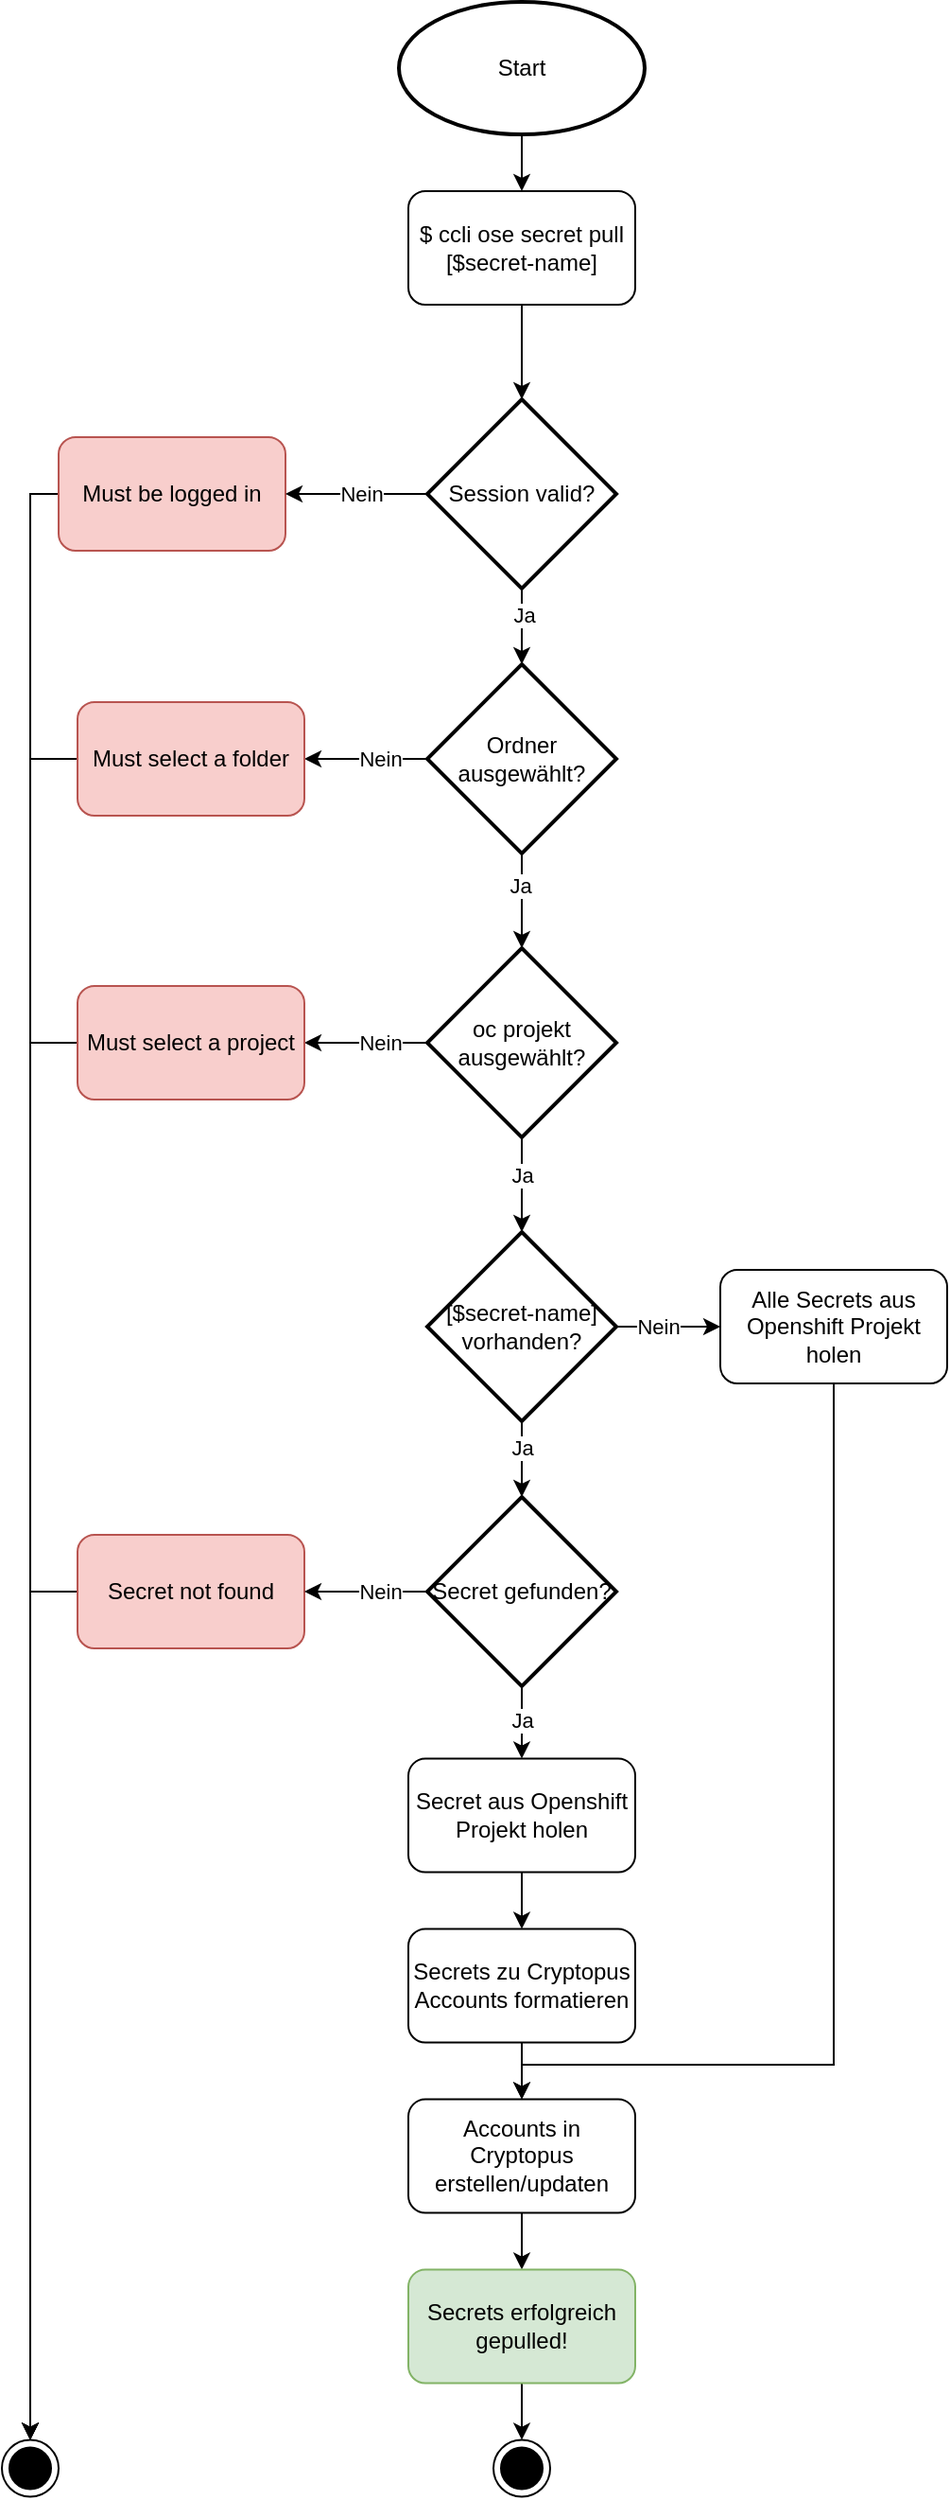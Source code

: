 <mxfile version="13.6.0" type="device"><diagram id="6a731a19-8d31-9384-78a2-239565b7b9f0" name="Page-1"><mxGraphModel dx="1420" dy="863" grid="1" gridSize="10" guides="1" tooltips="1" connect="1" arrows="1" fold="1" page="1" pageScale="1" pageWidth="1169" pageHeight="827" background="#ffffff" math="0" shadow="0"><root><mxCell id="0"/><mxCell id="1" parent="0"/><mxCell id="prij2-1qic_iqFH82ZGy-55" style="edgeStyle=orthogonalEdgeStyle;rounded=0;orthogonalLoop=1;jettySize=auto;html=1;" parent="1" source="prij2-1qic_iqFH82ZGy-56" target="prij2-1qic_iqFH82ZGy-57" edge="1"><mxGeometry relative="1" as="geometry"/></mxCell><mxCell id="prij2-1qic_iqFH82ZGy-56" value="&lt;div&gt;Start&lt;/div&gt;" style="strokeWidth=2;html=1;shape=mxgraph.flowchart.start_1;whiteSpace=wrap;" parent="1" vertex="1"><mxGeometry x="450" y="100" width="130" height="70" as="geometry"/></mxCell><mxCell id="prij2-1qic_iqFH82ZGy-57" value="$ ccli ose secret pull [$secret-name]" style="rounded=1;whiteSpace=wrap;html=1;" parent="1" vertex="1"><mxGeometry x="455" y="200" width="120" height="60" as="geometry"/></mxCell><mxCell id="prij2-1qic_iqFH82ZGy-58" value="" style="ellipse;html=1;shape=endState;fillColor=#000000;" parent="1" vertex="1"><mxGeometry x="240" y="1388.28" width="30" height="30" as="geometry"/></mxCell><mxCell id="prij2-1qic_iqFH82ZGy-59" style="edgeStyle=orthogonalEdgeStyle;rounded=0;orthogonalLoop=1;jettySize=auto;html=1;" parent="1" source="prij2-1qic_iqFH82ZGy-64" target="prij2-1qic_iqFH82ZGy-58" edge="1"><mxGeometry relative="1" as="geometry"><Array as="points"><mxPoint x="255" y="360"/></Array></mxGeometry></mxCell><mxCell id="prij2-1qic_iqFH82ZGy-60" style="edgeStyle=orthogonalEdgeStyle;rounded=0;orthogonalLoop=1;jettySize=auto;html=1;" parent="1" source="prij2-1qic_iqFH82ZGy-62" target="prij2-1qic_iqFH82ZGy-71" edge="1"><mxGeometry relative="1" as="geometry"><mxPoint x="515" y="470" as="targetPoint"/></mxGeometry></mxCell><mxCell id="prij2-1qic_iqFH82ZGy-61" value="Ja" style="edgeLabel;html=1;align=center;verticalAlign=middle;resizable=0;points=[];" parent="prij2-1qic_iqFH82ZGy-60" vertex="1" connectable="0"><mxGeometry x="-0.307" y="1" relative="1" as="geometry"><mxPoint as="offset"/></mxGeometry></mxCell><mxCell id="prij2-1qic_iqFH82ZGy-62" value="Session valid?" style="strokeWidth=2;html=1;shape=mxgraph.flowchart.decision;whiteSpace=wrap;" parent="1" vertex="1"><mxGeometry x="465" y="310" width="100" height="100" as="geometry"/></mxCell><mxCell id="prij2-1qic_iqFH82ZGy-63" style="edgeStyle=orthogonalEdgeStyle;rounded=0;orthogonalLoop=1;jettySize=auto;html=1;" parent="1" source="prij2-1qic_iqFH82ZGy-57" target="prij2-1qic_iqFH82ZGy-62" edge="1"><mxGeometry relative="1" as="geometry"><mxPoint x="515" y="260" as="sourcePoint"/><mxPoint x="515" y="480" as="targetPoint"/></mxGeometry></mxCell><mxCell id="prij2-1qic_iqFH82ZGy-64" value="Must be logged in" style="rounded=1;whiteSpace=wrap;html=1;fillColor=#f8cecc;strokeColor=#b85450;" parent="1" vertex="1"><mxGeometry x="270" y="330" width="120" height="60" as="geometry"/></mxCell><mxCell id="prij2-1qic_iqFH82ZGy-65" style="edgeStyle=orthogonalEdgeStyle;rounded=0;orthogonalLoop=1;jettySize=auto;html=1;" parent="1" source="prij2-1qic_iqFH82ZGy-62" target="prij2-1qic_iqFH82ZGy-64" edge="1"><mxGeometry relative="1" as="geometry"><mxPoint x="465.0" y="360.034" as="sourcePoint"/><mxPoint x="225" y="1090" as="targetPoint"/></mxGeometry></mxCell><mxCell id="prij2-1qic_iqFH82ZGy-66" value="&lt;div&gt;Nein&lt;/div&gt;" style="edgeLabel;html=1;align=center;verticalAlign=middle;resizable=0;points=[];" parent="prij2-1qic_iqFH82ZGy-65" vertex="1" connectable="0"><mxGeometry x="-0.773" y="1" relative="1" as="geometry"><mxPoint x="-26.39" y="-1" as="offset"/></mxGeometry></mxCell><mxCell id="prij2-1qic_iqFH82ZGy-67" style="edgeStyle=orthogonalEdgeStyle;rounded=0;orthogonalLoop=1;jettySize=auto;html=1;" parent="1" source="prij2-1qic_iqFH82ZGy-71" target="prij2-1qic_iqFH82ZGy-73" edge="1"><mxGeometry relative="1" as="geometry"/></mxCell><mxCell id="prij2-1qic_iqFH82ZGy-68" value="Nein" style="edgeLabel;html=1;align=center;verticalAlign=middle;resizable=0;points=[];" parent="prij2-1qic_iqFH82ZGy-67" vertex="1" connectable="0"><mxGeometry x="0.227" y="-1" relative="1" as="geometry"><mxPoint x="15" y="1" as="offset"/></mxGeometry></mxCell><mxCell id="prij2-1qic_iqFH82ZGy-69" style="edgeStyle=orthogonalEdgeStyle;rounded=0;orthogonalLoop=1;jettySize=auto;html=1;" parent="1" source="prij2-1qic_iqFH82ZGy-71" target="prij2-1qic_iqFH82ZGy-79" edge="1"><mxGeometry relative="1" as="geometry"><mxPoint x="515.0" y="597" as="targetPoint"/></mxGeometry></mxCell><mxCell id="prij2-1qic_iqFH82ZGy-70" value="Ja" style="edgeLabel;html=1;align=center;verticalAlign=middle;resizable=0;points=[];" parent="prij2-1qic_iqFH82ZGy-69" vertex="1" connectable="0"><mxGeometry x="-0.348" y="-1" relative="1" as="geometry"><mxPoint as="offset"/></mxGeometry></mxCell><mxCell id="prij2-1qic_iqFH82ZGy-71" value="Ordner ausgewählt?" style="strokeWidth=2;html=1;shape=mxgraph.flowchart.decision;whiteSpace=wrap;" parent="1" vertex="1"><mxGeometry x="465" y="450" width="100" height="100" as="geometry"/></mxCell><mxCell id="prij2-1qic_iqFH82ZGy-72" style="edgeStyle=orthogonalEdgeStyle;rounded=0;orthogonalLoop=1;jettySize=auto;html=1;" parent="1" source="prij2-1qic_iqFH82ZGy-73" target="prij2-1qic_iqFH82ZGy-58" edge="1"><mxGeometry relative="1" as="geometry"/></mxCell><mxCell id="prij2-1qic_iqFH82ZGy-73" value="Must select a folder" style="rounded=1;whiteSpace=wrap;html=1;fillColor=#f8cecc;strokeColor=#b85450;" parent="1" vertex="1"><mxGeometry x="280" y="470" width="120" height="60" as="geometry"/></mxCell><mxCell id="prij2-1qic_iqFH82ZGy-78" value="" style="ellipse;html=1;shape=endState;fillColor=#000000;" parent="1" vertex="1"><mxGeometry x="500" y="1388.28" width="30" height="30" as="geometry"/></mxCell><mxCell id="prij2-1qic_iqFH82ZGy-84" style="edgeStyle=orthogonalEdgeStyle;rounded=0;orthogonalLoop=1;jettySize=auto;html=1;" parent="1" source="prij2-1qic_iqFH82ZGy-79" target="prij2-1qic_iqFH82ZGy-83" edge="1"><mxGeometry relative="1" as="geometry"/></mxCell><mxCell id="prij2-1qic_iqFH82ZGy-85" value="Nein" style="edgeLabel;html=1;align=center;verticalAlign=middle;resizable=0;points=[];" parent="prij2-1qic_iqFH82ZGy-84" vertex="1" connectable="0"><mxGeometry x="0.274" y="2" relative="1" as="geometry"><mxPoint x="16.38" y="-2" as="offset"/></mxGeometry></mxCell><mxCell id="prij2-1qic_iqFH82ZGy-79" value="oc projekt ausgewählt?" style="strokeWidth=2;html=1;shape=mxgraph.flowchart.decision;whiteSpace=wrap;" parent="1" vertex="1"><mxGeometry x="465" y="600" width="100" height="100" as="geometry"/></mxCell><mxCell id="prij2-1qic_iqFH82ZGy-88" style="edgeStyle=orthogonalEdgeStyle;rounded=0;orthogonalLoop=1;jettySize=auto;html=1;" parent="1" source="prij2-1qic_iqFH82ZGy-81" target="prij2-1qic_iqFH82ZGy-99" edge="1"><mxGeometry relative="1" as="geometry"><mxPoint x="630" y="800" as="targetPoint"/></mxGeometry></mxCell><mxCell id="prij2-1qic_iqFH82ZGy-89" value="Nein" style="edgeLabel;html=1;align=center;verticalAlign=middle;resizable=0;points=[];" parent="prij2-1qic_iqFH82ZGy-88" vertex="1" connectable="0"><mxGeometry x="-0.323" y="-1" relative="1" as="geometry"><mxPoint x="3" y="-1" as="offset"/></mxGeometry></mxCell><mxCell id="prij2-1qic_iqFH82ZGy-90" style="edgeStyle=orthogonalEdgeStyle;rounded=0;orthogonalLoop=1;jettySize=auto;html=1;" parent="1" source="prij2-1qic_iqFH82ZGy-81" target="prij2-1qic_iqFH82ZGy-93" edge="1"><mxGeometry relative="1" as="geometry"><mxPoint x="515" y="910" as="targetPoint"/></mxGeometry></mxCell><mxCell id="prij2-1qic_iqFH82ZGy-91" value="Ja" style="edgeLabel;html=1;align=center;verticalAlign=middle;resizable=0;points=[];" parent="prij2-1qic_iqFH82ZGy-90" vertex="1" connectable="0"><mxGeometry x="-0.324" relative="1" as="geometry"><mxPoint as="offset"/></mxGeometry></mxCell><mxCell id="prij2-1qic_iqFH82ZGy-81" value="[$secret-name] vorhanden?" style="strokeWidth=2;html=1;shape=mxgraph.flowchart.decision;whiteSpace=wrap;" parent="1" vertex="1"><mxGeometry x="465" y="750" width="100" height="100" as="geometry"/></mxCell><mxCell id="prij2-1qic_iqFH82ZGy-82" style="edgeStyle=orthogonalEdgeStyle;rounded=0;orthogonalLoop=1;jettySize=auto;html=1;" parent="1" source="prij2-1qic_iqFH82ZGy-79" target="prij2-1qic_iqFH82ZGy-81" edge="1"><mxGeometry relative="1" as="geometry"><mxPoint x="515.0" y="720" as="sourcePoint"/><mxPoint x="515.0" y="940" as="targetPoint"/></mxGeometry></mxCell><mxCell id="prij2-1qic_iqFH82ZGy-87" value="Ja" style="edgeLabel;html=1;align=center;verticalAlign=middle;resizable=0;points=[];" parent="prij2-1qic_iqFH82ZGy-82" vertex="1" connectable="0"><mxGeometry x="0.319" relative="1" as="geometry"><mxPoint y="-13.33" as="offset"/></mxGeometry></mxCell><mxCell id="prij2-1qic_iqFH82ZGy-86" style="edgeStyle=orthogonalEdgeStyle;rounded=0;orthogonalLoop=1;jettySize=auto;html=1;" parent="1" source="prij2-1qic_iqFH82ZGy-83" target="prij2-1qic_iqFH82ZGy-58" edge="1"><mxGeometry relative="1" as="geometry"/></mxCell><mxCell id="prij2-1qic_iqFH82ZGy-83" value="Must select a project" style="rounded=1;whiteSpace=wrap;html=1;fillColor=#f8cecc;strokeColor=#b85450;" parent="1" vertex="1"><mxGeometry x="280" y="620" width="120" height="60" as="geometry"/></mxCell><mxCell id="prij2-1qic_iqFH82ZGy-94" style="edgeStyle=orthogonalEdgeStyle;rounded=0;orthogonalLoop=1;jettySize=auto;html=1;" parent="1" source="prij2-1qic_iqFH82ZGy-96" target="prij2-1qic_iqFH82ZGy-58" edge="1"><mxGeometry relative="1" as="geometry"><mxPoint x="60" y="1140" as="targetPoint"/></mxGeometry></mxCell><mxCell id="prij2-1qic_iqFH82ZGy-103" style="edgeStyle=orthogonalEdgeStyle;rounded=0;orthogonalLoop=1;jettySize=auto;html=1;" parent="1" source="prij2-1qic_iqFH82ZGy-93" target="prij2-1qic_iqFH82ZGy-102" edge="1"><mxGeometry relative="1" as="geometry"/></mxCell><mxCell id="prij2-1qic_iqFH82ZGy-111" value="Ja" style="edgeLabel;html=1;align=center;verticalAlign=middle;resizable=0;points=[];" parent="prij2-1qic_iqFH82ZGy-103" vertex="1" connectable="0"><mxGeometry x="0.2" y="5" relative="1" as="geometry"><mxPoint x="-5" y="-4.14" as="offset"/></mxGeometry></mxCell><mxCell id="prij2-1qic_iqFH82ZGy-93" value="Secret gefunden?" style="strokeWidth=2;html=1;shape=mxgraph.flowchart.decision;whiteSpace=wrap;" parent="1" vertex="1"><mxGeometry x="465" y="890" width="100" height="100" as="geometry"/></mxCell><mxCell id="prij2-1qic_iqFH82ZGy-96" value="Secret not found" style="rounded=1;whiteSpace=wrap;html=1;fillColor=#f8cecc;strokeColor=#b85450;" parent="1" vertex="1"><mxGeometry x="280" y="910" width="120" height="60" as="geometry"/></mxCell><mxCell id="prij2-1qic_iqFH82ZGy-97" style="edgeStyle=orthogonalEdgeStyle;rounded=0;orthogonalLoop=1;jettySize=auto;html=1;" parent="1" source="prij2-1qic_iqFH82ZGy-93" target="prij2-1qic_iqFH82ZGy-96" edge="1"><mxGeometry relative="1" as="geometry"><mxPoint x="255" y="1090" as="targetPoint"/><mxPoint x="465" y="940" as="sourcePoint"/></mxGeometry></mxCell><mxCell id="prij2-1qic_iqFH82ZGy-98" value="Nein" style="edgeLabel;html=1;align=center;verticalAlign=middle;resizable=0;points=[];" parent="prij2-1qic_iqFH82ZGy-97" vertex="1" connectable="0"><mxGeometry x="-0.209" relative="1" as="geometry"><mxPoint as="offset"/></mxGeometry></mxCell><mxCell id="prij2-1qic_iqFH82ZGy-101" style="edgeStyle=orthogonalEdgeStyle;rounded=0;orthogonalLoop=1;jettySize=auto;html=1;" parent="1" source="prij2-1qic_iqFH82ZGy-99" target="prij2-1qic_iqFH82ZGy-106" edge="1"><mxGeometry relative="1" as="geometry"><Array as="points"><mxPoint x="680" y="1190"/><mxPoint x="515" y="1190"/></Array></mxGeometry></mxCell><mxCell id="prij2-1qic_iqFH82ZGy-99" value="Alle Secrets aus Openshift Projekt holen" style="rounded=1;whiteSpace=wrap;html=1;" parent="1" vertex="1"><mxGeometry x="620" y="770" width="120" height="60" as="geometry"/></mxCell><mxCell id="prij2-1qic_iqFH82ZGy-105" style="edgeStyle=orthogonalEdgeStyle;rounded=0;orthogonalLoop=1;jettySize=auto;html=1;" parent="1" source="prij2-1qic_iqFH82ZGy-100" target="prij2-1qic_iqFH82ZGy-106" edge="1"><mxGeometry relative="1" as="geometry"><mxPoint x="515" y="1228.28" as="targetPoint"/></mxGeometry></mxCell><mxCell id="prij2-1qic_iqFH82ZGy-100" value="Secrets zu Cryptopus Accounts formatieren" style="rounded=1;whiteSpace=wrap;html=1;" parent="1" vertex="1"><mxGeometry x="455" y="1118.28" width="120" height="60" as="geometry"/></mxCell><mxCell id="prij2-1qic_iqFH82ZGy-104" style="edgeStyle=orthogonalEdgeStyle;rounded=0;orthogonalLoop=1;jettySize=auto;html=1;" parent="1" source="prij2-1qic_iqFH82ZGy-102" target="prij2-1qic_iqFH82ZGy-100" edge="1"><mxGeometry relative="1" as="geometry"/></mxCell><mxCell id="prij2-1qic_iqFH82ZGy-102" value="Secret aus Openshift Projekt holen" style="rounded=1;whiteSpace=wrap;html=1;" parent="1" vertex="1"><mxGeometry x="455" y="1028.28" width="120" height="60" as="geometry"/></mxCell><mxCell id="prij2-1qic_iqFH82ZGy-109" style="edgeStyle=orthogonalEdgeStyle;rounded=0;orthogonalLoop=1;jettySize=auto;html=1;" parent="1" source="prij2-1qic_iqFH82ZGy-106" target="prij2-1qic_iqFH82ZGy-108" edge="1"><mxGeometry relative="1" as="geometry"/></mxCell><mxCell id="prij2-1qic_iqFH82ZGy-106" value="Accounts in Cryptopus erstellen/updaten" style="rounded=1;whiteSpace=wrap;html=1;" parent="1" vertex="1"><mxGeometry x="455" y="1208.28" width="120" height="60" as="geometry"/></mxCell><mxCell id="prij2-1qic_iqFH82ZGy-110" style="edgeStyle=orthogonalEdgeStyle;rounded=0;orthogonalLoop=1;jettySize=auto;html=1;" parent="1" source="prij2-1qic_iqFH82ZGy-108" target="prij2-1qic_iqFH82ZGy-78" edge="1"><mxGeometry relative="1" as="geometry"/></mxCell><mxCell id="prij2-1qic_iqFH82ZGy-108" value="Secrets erfolgreich gepulled!" style="rounded=1;whiteSpace=wrap;html=1;fillColor=#d5e8d4;strokeColor=#82b366;" parent="1" vertex="1"><mxGeometry x="455" y="1298.28" width="120" height="60" as="geometry"/></mxCell></root></mxGraphModel></diagram></mxfile>